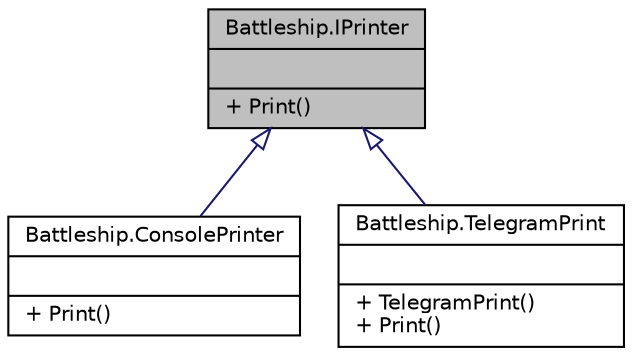 digraph "Battleship.IPrinter"
{
 // INTERACTIVE_SVG=YES
 // LATEX_PDF_SIZE
  edge [fontname="Helvetica",fontsize="10",labelfontname="Helvetica",labelfontsize="10"];
  node [fontname="Helvetica",fontsize="10",shape=record];
  Node1 [label="{Battleship.IPrinter\n||+ Print()\l}",height=0.2,width=0.4,color="black", fillcolor="grey75", style="filled", fontcolor="black",tooltip="Se crea interfaz en caso de que en el futuro haya una nueva forma de imprimir información...."];
  Node1 -> Node2 [dir="back",color="midnightblue",fontsize="10",style="solid",arrowtail="onormal",fontname="Helvetica"];
  Node2 [label="{Battleship.ConsolePrinter\n||+ Print()\l}",height=0.2,width=0.4,color="black", fillcolor="white", style="filled",URL="$classBattleship_1_1ConsolePrinter.html",tooltip="Implementa la interfaz IPrinter, en esta ocación para imprimir en consola"];
  Node1 -> Node3 [dir="back",color="midnightblue",fontsize="10",style="solid",arrowtail="onormal",fontname="Helvetica"];
  Node3 [label="{Battleship.TelegramPrint\n||+ TelegramPrint()\l+ Print()\l}",height=0.2,width=0.4,color="black", fillcolor="white", style="filled",URL="$classBattleship_1_1TelegramPrint.html",tooltip="Implementa la interfaz IPrinter, en esta ocación para imprimir en la pantalla de Telegram de un usuar..."];
}
